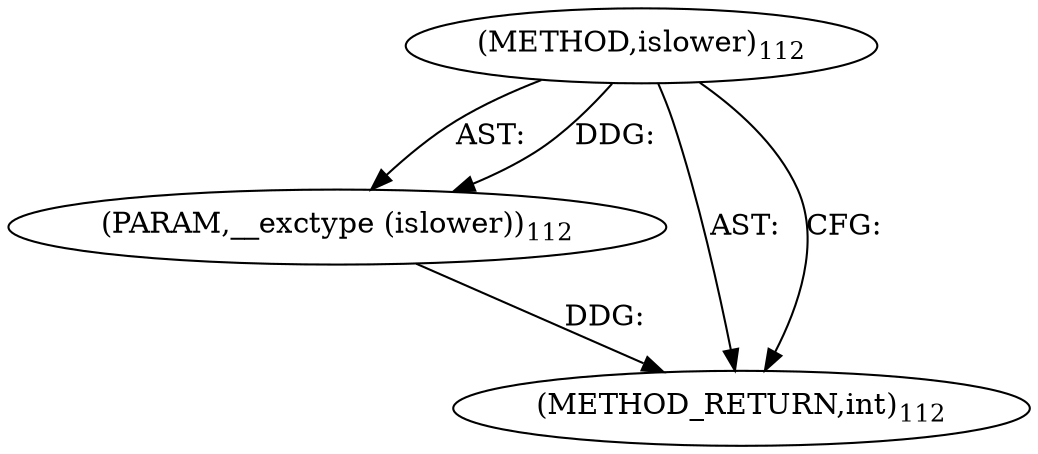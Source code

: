 digraph "islower" {  
"2947" [label = <(METHOD,islower)<SUB>112</SUB>> ]
"2948" [label = <(PARAM,__exctype (islower))<SUB>112</SUB>> ]
"2949" [label = <(METHOD_RETURN,int)<SUB>112</SUB>> ]
  "2947" -> "2948"  [ label = "AST: "] 
  "2947" -> "2949"  [ label = "AST: "] 
  "2947" -> "2949"  [ label = "CFG: "] 
  "2948" -> "2949"  [ label = "DDG: "] 
  "2947" -> "2948"  [ label = "DDG: "] 
}
